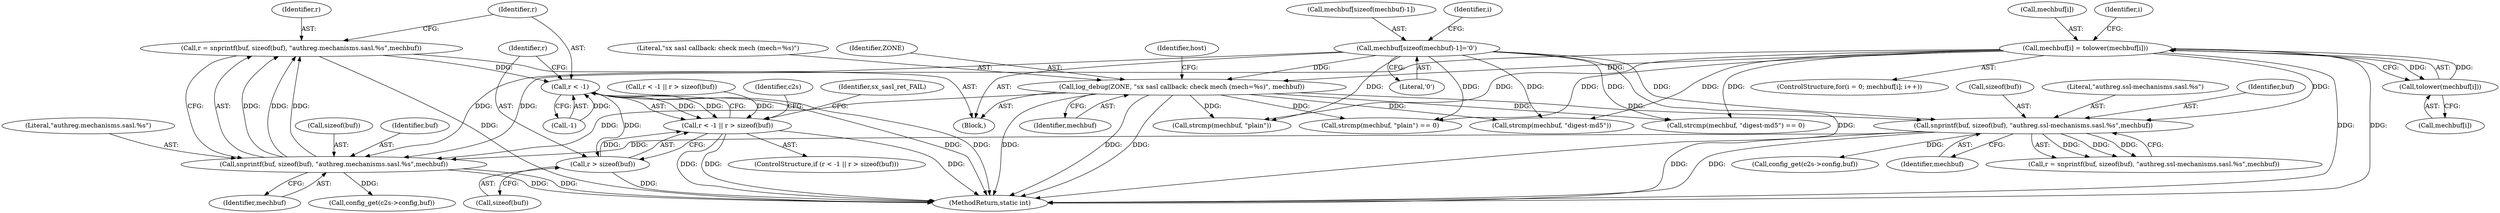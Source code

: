 digraph "0_jabberd2_8416ae54ecefa670534f27a31db71d048b9c7f16@API" {
"1000729" [label="(Call,r = snprintf(buf, sizeof(buf), \"authreg.mechanisms.sasl.%s\",mechbuf))"];
"1000731" [label="(Call,snprintf(buf, sizeof(buf), \"authreg.mechanisms.sasl.%s\",mechbuf))"];
"1000612" [label="(Call,mechbuf[i] = tolower(mechbuf[i]))"];
"1000616" [label="(Call,tolower(mechbuf[i]))"];
"1000595" [label="(Call,mechbuf[sizeof(mechbuf)-1]='\0')"];
"1000701" [label="(Call,snprintf(buf, sizeof(buf), \"authreg.ssl-mechanisms.sasl.%s\",mechbuf))"];
"1000620" [label="(Call,log_debug(ZONE, \"sx sasl callback: check mech (mech=%s)\", mechbuf))"];
"1000739" [label="(Call,r < -1)"];
"1000738" [label="(Call,r < -1 || r > sizeof(buf))"];
"1000743" [label="(Call,r > sizeof(buf))"];
"1000708" [label="(Call,r < -1 || r > sizeof(buf))"];
"1000611" [label="(Identifier,i)"];
"1000605" [label="(Identifier,i)"];
"1000622" [label="(Literal,\"sx sasl callback: check mech (mech=%s)\")"];
"1000731" [label="(Call,snprintf(buf, sizeof(buf), \"authreg.mechanisms.sasl.%s\",mechbuf))"];
"1000730" [label="(Identifier,r)"];
"1000651" [label="(Call,strcmp(mechbuf, \"digest-md5\"))"];
"1000603" [label="(ControlStructure,for(i = 0; mechbuf[i]; i++))"];
"1000621" [label="(Identifier,ZONE)"];
"1000736" [label="(Identifier,mechbuf)"];
"1000623" [label="(Identifier,mechbuf)"];
"1000753" [label="(Identifier,c2s)"];
"1000739" [label="(Call,r < -1)"];
"1000650" [label="(Call,strcmp(mechbuf, \"digest-md5\") == 0)"];
"1000706" [label="(Identifier,mechbuf)"];
"1000729" [label="(Call,r = snprintf(buf, sizeof(buf), \"authreg.mechanisms.sasl.%s\",mechbuf))"];
"1000617" [label="(Call,mechbuf[i])"];
"1000740" [label="(Identifier,r)"];
"1000616" [label="(Call,tolower(mechbuf[i]))"];
"1000705" [label="(Literal,\"authreg.ssl-mechanisms.sasl.%s\")"];
"1000613" [label="(Call,mechbuf[i])"];
"1000744" [label="(Identifier,r)"];
"1000701" [label="(Call,snprintf(buf, sizeof(buf), \"authreg.ssl-mechanisms.sasl.%s\",mechbuf))"];
"1000732" [label="(Identifier,buf)"];
"1000702" [label="(Identifier,buf)"];
"1000737" [label="(ControlStructure,if (r < -1 || r > sizeof(buf)))"];
"1000620" [label="(Call,log_debug(ZONE, \"sx sasl callback: check mech (mech=%s)\", mechbuf))"];
"1000669" [label="(Call,strcmp(mechbuf, \"plain\"))"];
"1000595" [label="(Call,mechbuf[sizeof(mechbuf)-1]='\0')"];
"1000596" [label="(Call,mechbuf[sizeof(mechbuf)-1])"];
"1000625" [label="(Identifier,host)"];
"1000751" [label="(Call,config_get(c2s->config,buf))"];
"1000738" [label="(Call,r < -1 || r > sizeof(buf))"];
"1000748" [label="(Identifier,sx_sasl_ret_FAIL)"];
"1000741" [label="(Call,-1)"];
"1000668" [label="(Call,strcmp(mechbuf, \"plain\") == 0)"];
"1000735" [label="(Literal,\"authreg.mechanisms.sasl.%s\")"];
"1000602" [label="(Literal,'\0')"];
"1000612" [label="(Call,mechbuf[i] = tolower(mechbuf[i]))"];
"1000699" [label="(Call,r = snprintf(buf, sizeof(buf), \"authreg.ssl-mechanisms.sasl.%s\",mechbuf))"];
"1000703" [label="(Call,sizeof(buf))"];
"1000167" [label="(Block,)"];
"1000721" [label="(Call,config_get(c2s->config,buf))"];
"1000745" [label="(Call,sizeof(buf))"];
"1000766" [label="(MethodReturn,static int)"];
"1000743" [label="(Call,r > sizeof(buf))"];
"1000733" [label="(Call,sizeof(buf))"];
"1000729" -> "1000167"  [label="AST: "];
"1000729" -> "1000731"  [label="CFG: "];
"1000730" -> "1000729"  [label="AST: "];
"1000731" -> "1000729"  [label="AST: "];
"1000740" -> "1000729"  [label="CFG: "];
"1000729" -> "1000766"  [label="DDG: "];
"1000731" -> "1000729"  [label="DDG: "];
"1000731" -> "1000729"  [label="DDG: "];
"1000731" -> "1000729"  [label="DDG: "];
"1000729" -> "1000739"  [label="DDG: "];
"1000731" -> "1000736"  [label="CFG: "];
"1000732" -> "1000731"  [label="AST: "];
"1000733" -> "1000731"  [label="AST: "];
"1000735" -> "1000731"  [label="AST: "];
"1000736" -> "1000731"  [label="AST: "];
"1000731" -> "1000766"  [label="DDG: "];
"1000731" -> "1000766"  [label="DDG: "];
"1000612" -> "1000731"  [label="DDG: "];
"1000595" -> "1000731"  [label="DDG: "];
"1000701" -> "1000731"  [label="DDG: "];
"1000620" -> "1000731"  [label="DDG: "];
"1000731" -> "1000751"  [label="DDG: "];
"1000612" -> "1000603"  [label="AST: "];
"1000612" -> "1000616"  [label="CFG: "];
"1000613" -> "1000612"  [label="AST: "];
"1000616" -> "1000612"  [label="AST: "];
"1000611" -> "1000612"  [label="CFG: "];
"1000612" -> "1000766"  [label="DDG: "];
"1000612" -> "1000766"  [label="DDG: "];
"1000616" -> "1000612"  [label="DDG: "];
"1000612" -> "1000616"  [label="DDG: "];
"1000612" -> "1000620"  [label="DDG: "];
"1000612" -> "1000650"  [label="DDG: "];
"1000612" -> "1000651"  [label="DDG: "];
"1000612" -> "1000668"  [label="DDG: "];
"1000612" -> "1000669"  [label="DDG: "];
"1000612" -> "1000701"  [label="DDG: "];
"1000616" -> "1000617"  [label="CFG: "];
"1000617" -> "1000616"  [label="AST: "];
"1000595" -> "1000167"  [label="AST: "];
"1000595" -> "1000602"  [label="CFG: "];
"1000596" -> "1000595"  [label="AST: "];
"1000602" -> "1000595"  [label="AST: "];
"1000605" -> "1000595"  [label="CFG: "];
"1000595" -> "1000766"  [label="DDG: "];
"1000595" -> "1000620"  [label="DDG: "];
"1000595" -> "1000650"  [label="DDG: "];
"1000595" -> "1000651"  [label="DDG: "];
"1000595" -> "1000668"  [label="DDG: "];
"1000595" -> "1000669"  [label="DDG: "];
"1000595" -> "1000701"  [label="DDG: "];
"1000701" -> "1000699"  [label="AST: "];
"1000701" -> "1000706"  [label="CFG: "];
"1000702" -> "1000701"  [label="AST: "];
"1000703" -> "1000701"  [label="AST: "];
"1000705" -> "1000701"  [label="AST: "];
"1000706" -> "1000701"  [label="AST: "];
"1000699" -> "1000701"  [label="CFG: "];
"1000701" -> "1000766"  [label="DDG: "];
"1000701" -> "1000766"  [label="DDG: "];
"1000701" -> "1000699"  [label="DDG: "];
"1000701" -> "1000699"  [label="DDG: "];
"1000701" -> "1000699"  [label="DDG: "];
"1000620" -> "1000701"  [label="DDG: "];
"1000701" -> "1000721"  [label="DDG: "];
"1000620" -> "1000167"  [label="AST: "];
"1000620" -> "1000623"  [label="CFG: "];
"1000621" -> "1000620"  [label="AST: "];
"1000622" -> "1000620"  [label="AST: "];
"1000623" -> "1000620"  [label="AST: "];
"1000625" -> "1000620"  [label="CFG: "];
"1000620" -> "1000766"  [label="DDG: "];
"1000620" -> "1000766"  [label="DDG: "];
"1000620" -> "1000766"  [label="DDG: "];
"1000620" -> "1000650"  [label="DDG: "];
"1000620" -> "1000651"  [label="DDG: "];
"1000620" -> "1000668"  [label="DDG: "];
"1000620" -> "1000669"  [label="DDG: "];
"1000739" -> "1000738"  [label="AST: "];
"1000739" -> "1000741"  [label="CFG: "];
"1000740" -> "1000739"  [label="AST: "];
"1000741" -> "1000739"  [label="AST: "];
"1000744" -> "1000739"  [label="CFG: "];
"1000738" -> "1000739"  [label="CFG: "];
"1000739" -> "1000766"  [label="DDG: "];
"1000739" -> "1000766"  [label="DDG: "];
"1000739" -> "1000738"  [label="DDG: "];
"1000739" -> "1000738"  [label="DDG: "];
"1000741" -> "1000739"  [label="DDG: "];
"1000739" -> "1000743"  [label="DDG: "];
"1000738" -> "1000737"  [label="AST: "];
"1000738" -> "1000743"  [label="CFG: "];
"1000743" -> "1000738"  [label="AST: "];
"1000748" -> "1000738"  [label="CFG: "];
"1000753" -> "1000738"  [label="CFG: "];
"1000738" -> "1000766"  [label="DDG: "];
"1000738" -> "1000766"  [label="DDG: "];
"1000738" -> "1000766"  [label="DDG: "];
"1000743" -> "1000738"  [label="DDG: "];
"1000708" -> "1000738"  [label="DDG: "];
"1000743" -> "1000745"  [label="CFG: "];
"1000744" -> "1000743"  [label="AST: "];
"1000745" -> "1000743"  [label="AST: "];
"1000743" -> "1000766"  [label="DDG: "];
}
